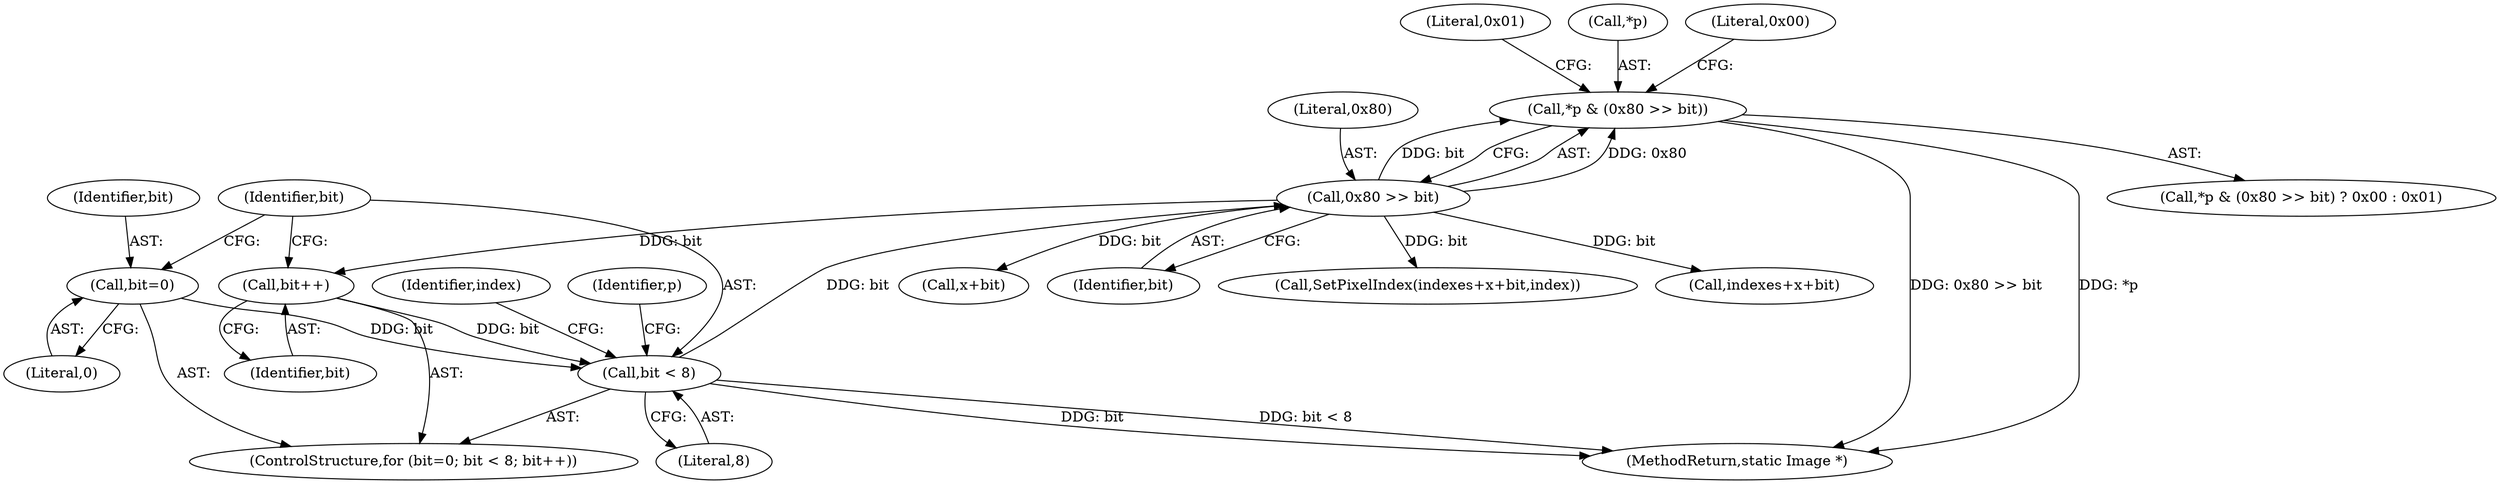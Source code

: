 digraph "0_ImageMagick_424d40ebfcde48bb872eba75179d3d73704fdf1f@pointer" {
"1000811" [label="(Call,*p & (0x80 >> bit))"];
"1000814" [label="(Call,0x80 >> bit)"];
"1000800" [label="(Call,bit < 8)"];
"1000797" [label="(Call,bit=0)"];
"1000803" [label="(Call,bit++)"];
"1000807" [label="(Identifier,index)"];
"1000797" [label="(Call,bit=0)"];
"1000822" [label="(Call,x+bit)"];
"1000796" [label="(ControlStructure,for (bit=0; bit < 8; bit++))"];
"1000827" [label="(Identifier,p)"];
"1000798" [label="(Identifier,bit)"];
"1001285" [label="(MethodReturn,static Image *)"];
"1000814" [label="(Call,0x80 >> bit)"];
"1000816" [label="(Identifier,bit)"];
"1000810" [label="(Call,*p & (0x80 >> bit) ? 0x00 : 0x01)"];
"1000800" [label="(Call,bit < 8)"];
"1000803" [label="(Call,bit++)"];
"1000818" [label="(Literal,0x01)"];
"1000802" [label="(Literal,8)"];
"1000819" [label="(Call,SetPixelIndex(indexes+x+bit,index))"];
"1000812" [label="(Call,*p)"];
"1000815" [label="(Literal,0x80)"];
"1000817" [label="(Literal,0x00)"];
"1000801" [label="(Identifier,bit)"];
"1000811" [label="(Call,*p & (0x80 >> bit))"];
"1000799" [label="(Literal,0)"];
"1000820" [label="(Call,indexes+x+bit)"];
"1000804" [label="(Identifier,bit)"];
"1000811" -> "1000810"  [label="AST: "];
"1000811" -> "1000814"  [label="CFG: "];
"1000812" -> "1000811"  [label="AST: "];
"1000814" -> "1000811"  [label="AST: "];
"1000817" -> "1000811"  [label="CFG: "];
"1000818" -> "1000811"  [label="CFG: "];
"1000811" -> "1001285"  [label="DDG: 0x80 >> bit"];
"1000811" -> "1001285"  [label="DDG: *p"];
"1000814" -> "1000811"  [label="DDG: 0x80"];
"1000814" -> "1000811"  [label="DDG: bit"];
"1000814" -> "1000816"  [label="CFG: "];
"1000815" -> "1000814"  [label="AST: "];
"1000816" -> "1000814"  [label="AST: "];
"1000814" -> "1000803"  [label="DDG: bit"];
"1000800" -> "1000814"  [label="DDG: bit"];
"1000814" -> "1000819"  [label="DDG: bit"];
"1000814" -> "1000820"  [label="DDG: bit"];
"1000814" -> "1000822"  [label="DDG: bit"];
"1000800" -> "1000796"  [label="AST: "];
"1000800" -> "1000802"  [label="CFG: "];
"1000801" -> "1000800"  [label="AST: "];
"1000802" -> "1000800"  [label="AST: "];
"1000807" -> "1000800"  [label="CFG: "];
"1000827" -> "1000800"  [label="CFG: "];
"1000800" -> "1001285"  [label="DDG: bit < 8"];
"1000800" -> "1001285"  [label="DDG: bit"];
"1000797" -> "1000800"  [label="DDG: bit"];
"1000803" -> "1000800"  [label="DDG: bit"];
"1000797" -> "1000796"  [label="AST: "];
"1000797" -> "1000799"  [label="CFG: "];
"1000798" -> "1000797"  [label="AST: "];
"1000799" -> "1000797"  [label="AST: "];
"1000801" -> "1000797"  [label="CFG: "];
"1000803" -> "1000796"  [label="AST: "];
"1000803" -> "1000804"  [label="CFG: "];
"1000804" -> "1000803"  [label="AST: "];
"1000801" -> "1000803"  [label="CFG: "];
}
